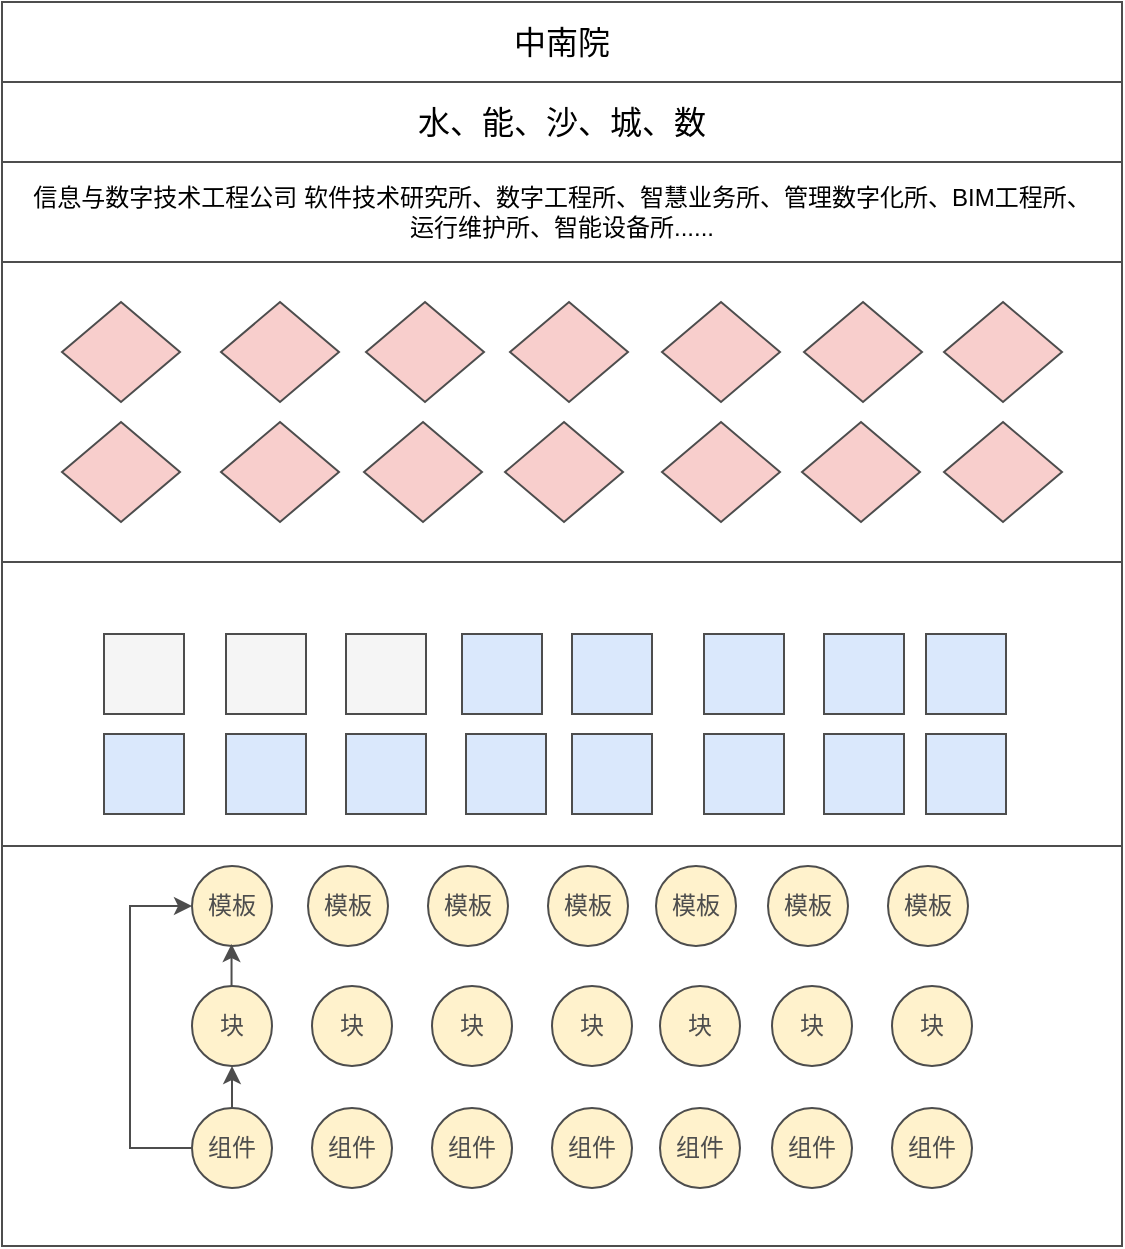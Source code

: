 <mxfile version="23.1.1" type="github">
  <diagram name="第 1 页" id="mMZEBTTdIN2JeKHLNIeS">
    <mxGraphModel dx="1195" dy="632" grid="1" gridSize="10" guides="1" tooltips="1" connect="1" arrows="1" fold="1" page="1" pageScale="1" pageWidth="827" pageHeight="1169" math="0" shadow="0">
      <root>
        <mxCell id="0" />
        <mxCell id="1" parent="0" />
        <mxCell id="fn71pbya2OXmnBk7wgXR-1" value="" style="rounded=0;whiteSpace=wrap;html=1;strokeColor=#4D4D4D;" vertex="1" parent="1">
          <mxGeometry x="120" y="482" width="560" height="200" as="geometry" />
        </mxCell>
        <mxCell id="fn71pbya2OXmnBk7wgXR-2" value="" style="rounded=0;whiteSpace=wrap;html=1;strokeColor=#4D4D4D;" vertex="1" parent="1">
          <mxGeometry x="120" y="190" width="560" height="150" as="geometry" />
        </mxCell>
        <mxCell id="fn71pbya2OXmnBk7wgXR-3" value="" style="rounded=0;whiteSpace=wrap;html=1;strokeColor=#4D4D4D;" vertex="1" parent="1">
          <mxGeometry x="120" y="340" width="560" height="142" as="geometry" />
        </mxCell>
        <mxCell id="fn71pbya2OXmnBk7wgXR-4" value="组件" style="ellipse;whiteSpace=wrap;html=1;aspect=fixed;fillColor=#fff2cc;strokeColor=#4D4D4D;fontColor=#4D4D4D;" vertex="1" parent="1">
          <mxGeometry x="215" y="613" width="40" height="40" as="geometry" />
        </mxCell>
        <mxCell id="fn71pbya2OXmnBk7wgXR-5" value="组件" style="ellipse;whiteSpace=wrap;html=1;aspect=fixed;fillColor=#fff2cc;strokeColor=#4D4D4D;fontColor=#4D4D4D;" vertex="1" parent="1">
          <mxGeometry x="275" y="613" width="40" height="40" as="geometry" />
        </mxCell>
        <mxCell id="fn71pbya2OXmnBk7wgXR-6" value="组件" style="ellipse;whiteSpace=wrap;html=1;aspect=fixed;fillColor=#fff2cc;strokeColor=#4D4D4D;fontColor=#4D4D4D;" vertex="1" parent="1">
          <mxGeometry x="335" y="613" width="40" height="40" as="geometry" />
        </mxCell>
        <mxCell id="fn71pbya2OXmnBk7wgXR-7" value="组件" style="ellipse;whiteSpace=wrap;html=1;aspect=fixed;fillColor=#fff2cc;strokeColor=#4D4D4D;fontColor=#4D4D4D;" vertex="1" parent="1">
          <mxGeometry x="395" y="613" width="40" height="40" as="geometry" />
        </mxCell>
        <mxCell id="fn71pbya2OXmnBk7wgXR-8" value="组件" style="ellipse;whiteSpace=wrap;html=1;aspect=fixed;fillColor=#fff2cc;strokeColor=#4D4D4D;fontColor=#4D4D4D;" vertex="1" parent="1">
          <mxGeometry x="449" y="613" width="40" height="40" as="geometry" />
        </mxCell>
        <mxCell id="fn71pbya2OXmnBk7wgXR-9" value="组件" style="ellipse;whiteSpace=wrap;html=1;aspect=fixed;fillColor=#fff2cc;strokeColor=#4D4D4D;fontColor=#4D4D4D;" vertex="1" parent="1">
          <mxGeometry x="505" y="613" width="40" height="40" as="geometry" />
        </mxCell>
        <mxCell id="fn71pbya2OXmnBk7wgXR-10" value="组件" style="ellipse;whiteSpace=wrap;html=1;aspect=fixed;fillColor=#fff2cc;strokeColor=#4D4D4D;fontColor=#4D4D4D;" vertex="1" parent="1">
          <mxGeometry x="565" y="613" width="40" height="40" as="geometry" />
        </mxCell>
        <mxCell id="fn71pbya2OXmnBk7wgXR-12" value="块" style="ellipse;whiteSpace=wrap;html=1;aspect=fixed;fillColor=#fff2cc;strokeColor=#4D4D4D;fontColor=#4D4D4D;" vertex="1" parent="1">
          <mxGeometry x="215" y="552" width="40" height="40" as="geometry" />
        </mxCell>
        <mxCell id="fn71pbya2OXmnBk7wgXR-13" value="块" style="ellipse;whiteSpace=wrap;html=1;aspect=fixed;fillColor=#fff2cc;strokeColor=#4D4D4D;fontColor=#4D4D4D;" vertex="1" parent="1">
          <mxGeometry x="275" y="552" width="40" height="40" as="geometry" />
        </mxCell>
        <mxCell id="fn71pbya2OXmnBk7wgXR-14" value="块" style="ellipse;whiteSpace=wrap;html=1;aspect=fixed;fillColor=#fff2cc;strokeColor=#4D4D4D;fontColor=#4D4D4D;" vertex="1" parent="1">
          <mxGeometry x="335" y="552" width="40" height="40" as="geometry" />
        </mxCell>
        <mxCell id="fn71pbya2OXmnBk7wgXR-15" value="块" style="ellipse;whiteSpace=wrap;html=1;aspect=fixed;fillColor=#fff2cc;strokeColor=#4D4D4D;fontColor=#4D4D4D;" vertex="1" parent="1">
          <mxGeometry x="395" y="552" width="40" height="40" as="geometry" />
        </mxCell>
        <mxCell id="fn71pbya2OXmnBk7wgXR-16" value="块" style="ellipse;whiteSpace=wrap;html=1;aspect=fixed;fillColor=#fff2cc;strokeColor=#4D4D4D;fontColor=#4D4D4D;" vertex="1" parent="1">
          <mxGeometry x="449" y="552" width="40" height="40" as="geometry" />
        </mxCell>
        <mxCell id="fn71pbya2OXmnBk7wgXR-17" value="块" style="ellipse;whiteSpace=wrap;html=1;aspect=fixed;fillColor=#fff2cc;strokeColor=#4D4D4D;fontColor=#4D4D4D;" vertex="1" parent="1">
          <mxGeometry x="505" y="552" width="40" height="40" as="geometry" />
        </mxCell>
        <mxCell id="fn71pbya2OXmnBk7wgXR-18" value="块" style="ellipse;whiteSpace=wrap;html=1;aspect=fixed;fillColor=#fff2cc;strokeColor=#4D4D4D;fontColor=#4D4D4D;" vertex="1" parent="1">
          <mxGeometry x="565" y="552" width="40" height="40" as="geometry" />
        </mxCell>
        <mxCell id="fn71pbya2OXmnBk7wgXR-19" value="模板" style="ellipse;whiteSpace=wrap;html=1;aspect=fixed;fillColor=#fff2cc;strokeColor=#4D4D4D;fontColor=#4D4D4D;" vertex="1" parent="1">
          <mxGeometry x="215" y="492" width="40" height="40" as="geometry" />
        </mxCell>
        <mxCell id="fn71pbya2OXmnBk7wgXR-20" value="模板" style="ellipse;whiteSpace=wrap;html=1;aspect=fixed;fillColor=#fff2cc;strokeColor=#4D4D4D;fontColor=#4D4D4D;" vertex="1" parent="1">
          <mxGeometry x="273" y="492" width="40" height="40" as="geometry" />
        </mxCell>
        <mxCell id="fn71pbya2OXmnBk7wgXR-21" value="模板" style="ellipse;whiteSpace=wrap;html=1;aspect=fixed;fillColor=#fff2cc;strokeColor=#4D4D4D;fontColor=#4D4D4D;" vertex="1" parent="1">
          <mxGeometry x="333" y="492" width="40" height="40" as="geometry" />
        </mxCell>
        <mxCell id="fn71pbya2OXmnBk7wgXR-22" value="模板" style="ellipse;whiteSpace=wrap;html=1;aspect=fixed;fillColor=#fff2cc;strokeColor=#4D4D4D;fontColor=#4D4D4D;" vertex="1" parent="1">
          <mxGeometry x="393" y="492" width="40" height="40" as="geometry" />
        </mxCell>
        <mxCell id="fn71pbya2OXmnBk7wgXR-23" value="模板" style="ellipse;whiteSpace=wrap;html=1;aspect=fixed;fillColor=#fff2cc;strokeColor=#4D4D4D;fontColor=#4D4D4D;" vertex="1" parent="1">
          <mxGeometry x="447" y="492" width="40" height="40" as="geometry" />
        </mxCell>
        <mxCell id="fn71pbya2OXmnBk7wgXR-24" value="模板" style="ellipse;whiteSpace=wrap;html=1;aspect=fixed;fillColor=#fff2cc;strokeColor=#4D4D4D;fontColor=#4D4D4D;" vertex="1" parent="1">
          <mxGeometry x="503" y="492" width="40" height="40" as="geometry" />
        </mxCell>
        <mxCell id="fn71pbya2OXmnBk7wgXR-25" value="模板" style="ellipse;whiteSpace=wrap;html=1;aspect=fixed;fillColor=#fff2cc;strokeColor=#4D4D4D;fontColor=#4D4D4D;" vertex="1" parent="1">
          <mxGeometry x="563" y="492" width="40" height="40" as="geometry" />
        </mxCell>
        <mxCell id="fn71pbya2OXmnBk7wgXR-27" value="" style="whiteSpace=wrap;html=1;aspect=fixed;fillColor=#f5f5f5;fontColor=#333333;strokeColor=#4D4D4D;" vertex="1" parent="1">
          <mxGeometry x="171" y="376" width="40" height="40" as="geometry" />
        </mxCell>
        <mxCell id="fn71pbya2OXmnBk7wgXR-28" value="" style="whiteSpace=wrap;html=1;aspect=fixed;fillColor=#f5f5f5;fontColor=#333333;strokeColor=#4D4D4D;" vertex="1" parent="1">
          <mxGeometry x="232" y="376" width="40" height="40" as="geometry" />
        </mxCell>
        <mxCell id="fn71pbya2OXmnBk7wgXR-29" value="" style="whiteSpace=wrap;html=1;aspect=fixed;fillColor=#f5f5f5;fontColor=#333333;strokeColor=#4D4D4D;" vertex="1" parent="1">
          <mxGeometry x="292" y="376" width="40" height="40" as="geometry" />
        </mxCell>
        <mxCell id="fn71pbya2OXmnBk7wgXR-30" value="" style="whiteSpace=wrap;html=1;aspect=fixed;fillColor=#dae8fc;strokeColor=#4D4D4D;" vertex="1" parent="1">
          <mxGeometry x="350" y="376" width="40" height="40" as="geometry" />
        </mxCell>
        <mxCell id="fn71pbya2OXmnBk7wgXR-31" value="" style="whiteSpace=wrap;html=1;aspect=fixed;fillColor=#dae8fc;strokeColor=#4D4D4D;" vertex="1" parent="1">
          <mxGeometry x="405" y="376" width="40" height="40" as="geometry" />
        </mxCell>
        <mxCell id="fn71pbya2OXmnBk7wgXR-32" value="" style="whiteSpace=wrap;html=1;aspect=fixed;fillColor=#dae8fc;strokeColor=#4D4D4D;" vertex="1" parent="1">
          <mxGeometry x="471" y="376" width="40" height="40" as="geometry" />
        </mxCell>
        <mxCell id="fn71pbya2OXmnBk7wgXR-33" value="" style="whiteSpace=wrap;html=1;aspect=fixed;fillColor=#dae8fc;strokeColor=#4D4D4D;" vertex="1" parent="1">
          <mxGeometry x="531" y="376" width="40" height="40" as="geometry" />
        </mxCell>
        <mxCell id="fn71pbya2OXmnBk7wgXR-34" value="" style="whiteSpace=wrap;html=1;aspect=fixed;fillColor=#dae8fc;strokeColor=#4D4D4D;" vertex="1" parent="1">
          <mxGeometry x="582" y="376" width="40" height="40" as="geometry" />
        </mxCell>
        <mxCell id="fn71pbya2OXmnBk7wgXR-35" value="" style="whiteSpace=wrap;html=1;aspect=fixed;fillColor=#dae8fc;strokeColor=#4D4D4D;" vertex="1" parent="1">
          <mxGeometry x="171" y="426" width="40" height="40" as="geometry" />
        </mxCell>
        <mxCell id="fn71pbya2OXmnBk7wgXR-36" value="" style="whiteSpace=wrap;html=1;aspect=fixed;fillColor=#dae8fc;strokeColor=#4D4D4D;" vertex="1" parent="1">
          <mxGeometry x="232" y="426" width="40" height="40" as="geometry" />
        </mxCell>
        <mxCell id="fn71pbya2OXmnBk7wgXR-37" value="" style="whiteSpace=wrap;html=1;aspect=fixed;fillColor=#dae8fc;strokeColor=#4D4D4D;" vertex="1" parent="1">
          <mxGeometry x="292" y="426" width="40" height="40" as="geometry" />
        </mxCell>
        <mxCell id="fn71pbya2OXmnBk7wgXR-38" value="" style="whiteSpace=wrap;html=1;aspect=fixed;fillColor=#dae8fc;strokeColor=#4D4D4D;" vertex="1" parent="1">
          <mxGeometry x="352" y="426" width="40" height="40" as="geometry" />
        </mxCell>
        <mxCell id="fn71pbya2OXmnBk7wgXR-39" value="" style="whiteSpace=wrap;html=1;aspect=fixed;fillColor=#dae8fc;strokeColor=#4D4D4D;" vertex="1" parent="1">
          <mxGeometry x="405" y="426" width="40" height="40" as="geometry" />
        </mxCell>
        <mxCell id="fn71pbya2OXmnBk7wgXR-40" value="" style="whiteSpace=wrap;html=1;aspect=fixed;fillColor=#dae8fc;strokeColor=#4D4D4D;" vertex="1" parent="1">
          <mxGeometry x="471" y="426" width="40" height="40" as="geometry" />
        </mxCell>
        <mxCell id="fn71pbya2OXmnBk7wgXR-41" value="" style="whiteSpace=wrap;html=1;aspect=fixed;fillColor=#dae8fc;strokeColor=#4D4D4D;" vertex="1" parent="1">
          <mxGeometry x="531" y="426" width="40" height="40" as="geometry" />
        </mxCell>
        <mxCell id="fn71pbya2OXmnBk7wgXR-42" value="" style="whiteSpace=wrap;html=1;aspect=fixed;fillColor=#dae8fc;strokeColor=#4D4D4D;" vertex="1" parent="1">
          <mxGeometry x="582" y="426" width="40" height="40" as="geometry" />
        </mxCell>
        <mxCell id="fn71pbya2OXmnBk7wgXR-43" value="" style="rhombus;whiteSpace=wrap;html=1;fillColor=#f8cecc;strokeColor=#4D4D4D;" vertex="1" parent="1">
          <mxGeometry x="150" y="210" width="59" height="50" as="geometry" />
        </mxCell>
        <mxCell id="fn71pbya2OXmnBk7wgXR-44" value="" style="rhombus;whiteSpace=wrap;html=1;fillColor=#f8cecc;strokeColor=#4D4D4D;" vertex="1" parent="1">
          <mxGeometry x="302" y="210" width="59" height="50" as="geometry" />
        </mxCell>
        <mxCell id="fn71pbya2OXmnBk7wgXR-45" value="" style="rhombus;whiteSpace=wrap;html=1;fillColor=#f8cecc;strokeColor=#4D4D4D;" vertex="1" parent="1">
          <mxGeometry x="229.5" y="210" width="59" height="50" as="geometry" />
        </mxCell>
        <mxCell id="fn71pbya2OXmnBk7wgXR-46" value="" style="rhombus;whiteSpace=wrap;html=1;fillColor=#f8cecc;strokeColor=#4D4D4D;" vertex="1" parent="1">
          <mxGeometry x="374" y="210" width="59" height="50" as="geometry" />
        </mxCell>
        <mxCell id="fn71pbya2OXmnBk7wgXR-47" value="" style="rhombus;whiteSpace=wrap;html=1;fillColor=#f8cecc;strokeColor=#4D4D4D;" vertex="1" parent="1">
          <mxGeometry x="450" y="210" width="59" height="50" as="geometry" />
        </mxCell>
        <mxCell id="fn71pbya2OXmnBk7wgXR-48" value="" style="rhombus;whiteSpace=wrap;html=1;fillColor=#f8cecc;strokeColor=#4D4D4D;" vertex="1" parent="1">
          <mxGeometry x="521" y="210" width="59" height="50" as="geometry" />
        </mxCell>
        <mxCell id="fn71pbya2OXmnBk7wgXR-49" value="" style="rhombus;whiteSpace=wrap;html=1;fillColor=#f8cecc;strokeColor=#4D4D4D;" vertex="1" parent="1">
          <mxGeometry x="591" y="210" width="59" height="50" as="geometry" />
        </mxCell>
        <mxCell id="fn71pbya2OXmnBk7wgXR-50" value="" style="rhombus;whiteSpace=wrap;html=1;fontStyle=1;fillColor=#f8cecc;strokeColor=#4D4D4D;" vertex="1" parent="1">
          <mxGeometry x="150" y="270" width="59" height="50" as="geometry" />
        </mxCell>
        <mxCell id="fn71pbya2OXmnBk7wgXR-51" value="" style="rhombus;whiteSpace=wrap;html=1;fillColor=#f8cecc;strokeColor=#4D4D4D;" vertex="1" parent="1">
          <mxGeometry x="229.5" y="270" width="59" height="50" as="geometry" />
        </mxCell>
        <mxCell id="fn71pbya2OXmnBk7wgXR-52" value="" style="rhombus;whiteSpace=wrap;html=1;fillColor=#f8cecc;strokeColor=#4D4D4D;" vertex="1" parent="1">
          <mxGeometry x="301" y="270" width="59" height="50" as="geometry" />
        </mxCell>
        <mxCell id="fn71pbya2OXmnBk7wgXR-53" value="" style="rhombus;whiteSpace=wrap;html=1;fillColor=#f8cecc;strokeColor=#4D4D4D;" vertex="1" parent="1">
          <mxGeometry x="371.5" y="270" width="59" height="50" as="geometry" />
        </mxCell>
        <mxCell id="fn71pbya2OXmnBk7wgXR-54" value="" style="rhombus;whiteSpace=wrap;html=1;fillColor=#f8cecc;strokeColor=#4D4D4D;" vertex="1" parent="1">
          <mxGeometry x="450" y="270" width="59" height="50" as="geometry" />
        </mxCell>
        <mxCell id="fn71pbya2OXmnBk7wgXR-55" value="" style="rhombus;whiteSpace=wrap;html=1;fillColor=#f8cecc;strokeColor=#4D4D4D;" vertex="1" parent="1">
          <mxGeometry x="520" y="270" width="59" height="50" as="geometry" />
        </mxCell>
        <mxCell id="fn71pbya2OXmnBk7wgXR-56" value="" style="rhombus;whiteSpace=wrap;html=1;fillColor=#f8cecc;strokeColor=#4D4D4D;" vertex="1" parent="1">
          <mxGeometry x="591" y="270" width="59" height="50" as="geometry" />
        </mxCell>
        <mxCell id="fn71pbya2OXmnBk7wgXR-61" value="" style="endArrow=classic;html=1;rounded=0;entryX=0.5;entryY=1;entryDx=0;entryDy=0;exitX=0.5;exitY=0;exitDx=0;exitDy=0;fontColor=#4D4D4D;strokeColor=#4D4D4D;" edge="1" parent="1" source="fn71pbya2OXmnBk7wgXR-4" target="fn71pbya2OXmnBk7wgXR-12">
          <mxGeometry width="50" height="50" relative="1" as="geometry">
            <mxPoint x="235" y="610" as="sourcePoint" />
            <mxPoint x="234" y="595" as="targetPoint" />
          </mxGeometry>
        </mxCell>
        <mxCell id="fn71pbya2OXmnBk7wgXR-63" value="" style="endArrow=classic;html=1;rounded=0;entryX=0.5;entryY=1;entryDx=0;entryDy=0;exitX=0.5;exitY=0;exitDx=0;exitDy=0;fontColor=#4D4D4D;strokeColor=#4D4D4D;" edge="1" parent="1">
          <mxGeometry width="50" height="50" relative="1" as="geometry">
            <mxPoint x="234.77" y="552" as="sourcePoint" />
            <mxPoint x="234.77" y="531" as="targetPoint" />
          </mxGeometry>
        </mxCell>
        <mxCell id="fn71pbya2OXmnBk7wgXR-64" value="" style="endArrow=classic;html=1;rounded=0;entryX=0;entryY=0.5;entryDx=0;entryDy=0;fontColor=#4D4D4D;strokeColor=#4D4D4D;" edge="1" parent="1" target="fn71pbya2OXmnBk7wgXR-19">
          <mxGeometry width="50" height="50" relative="1" as="geometry">
            <mxPoint x="215" y="633" as="sourcePoint" />
            <mxPoint x="193.21" y="613" as="targetPoint" />
            <Array as="points">
              <mxPoint x="184" y="633" />
              <mxPoint x="184" y="512" />
            </Array>
          </mxGeometry>
        </mxCell>
        <mxCell id="fn71pbya2OXmnBk7wgXR-71" value="" style="rounded=0;whiteSpace=wrap;html=1;strokeColor=#4D4D4D;" vertex="1" parent="1">
          <mxGeometry x="120" y="140" width="560" height="50" as="geometry" />
        </mxCell>
        <mxCell id="fn71pbya2OXmnBk7wgXR-72" value="&lt;font style=&quot;font-size: 16px;&quot;&gt;中南院&lt;/font&gt;" style="rounded=0;whiteSpace=wrap;html=1;strokeColor=#4D4D4D;" vertex="1" parent="1">
          <mxGeometry x="120" y="60" width="560" height="40" as="geometry" />
        </mxCell>
        <mxCell id="fn71pbya2OXmnBk7wgXR-73" value="信息与数字技术工程公司 软件技术研究所、数字工程所、智慧业务所、管理数字化所、BIM工程所、运行维护所、智能设备所......" style="text;html=1;strokeColor=none;fillColor=none;align=center;verticalAlign=middle;whiteSpace=wrap;rounded=0;" vertex="1" parent="1">
          <mxGeometry x="130" y="150" width="540" height="30" as="geometry" />
        </mxCell>
        <mxCell id="fn71pbya2OXmnBk7wgXR-74" value="&lt;font style=&quot;font-size: 16px;&quot;&gt;水、能、沙、城、数&lt;/font&gt;" style="rounded=0;whiteSpace=wrap;html=1;strokeColor=#4D4D4D;" vertex="1" parent="1">
          <mxGeometry x="120" y="100" width="560" height="40" as="geometry" />
        </mxCell>
      </root>
    </mxGraphModel>
  </diagram>
</mxfile>

